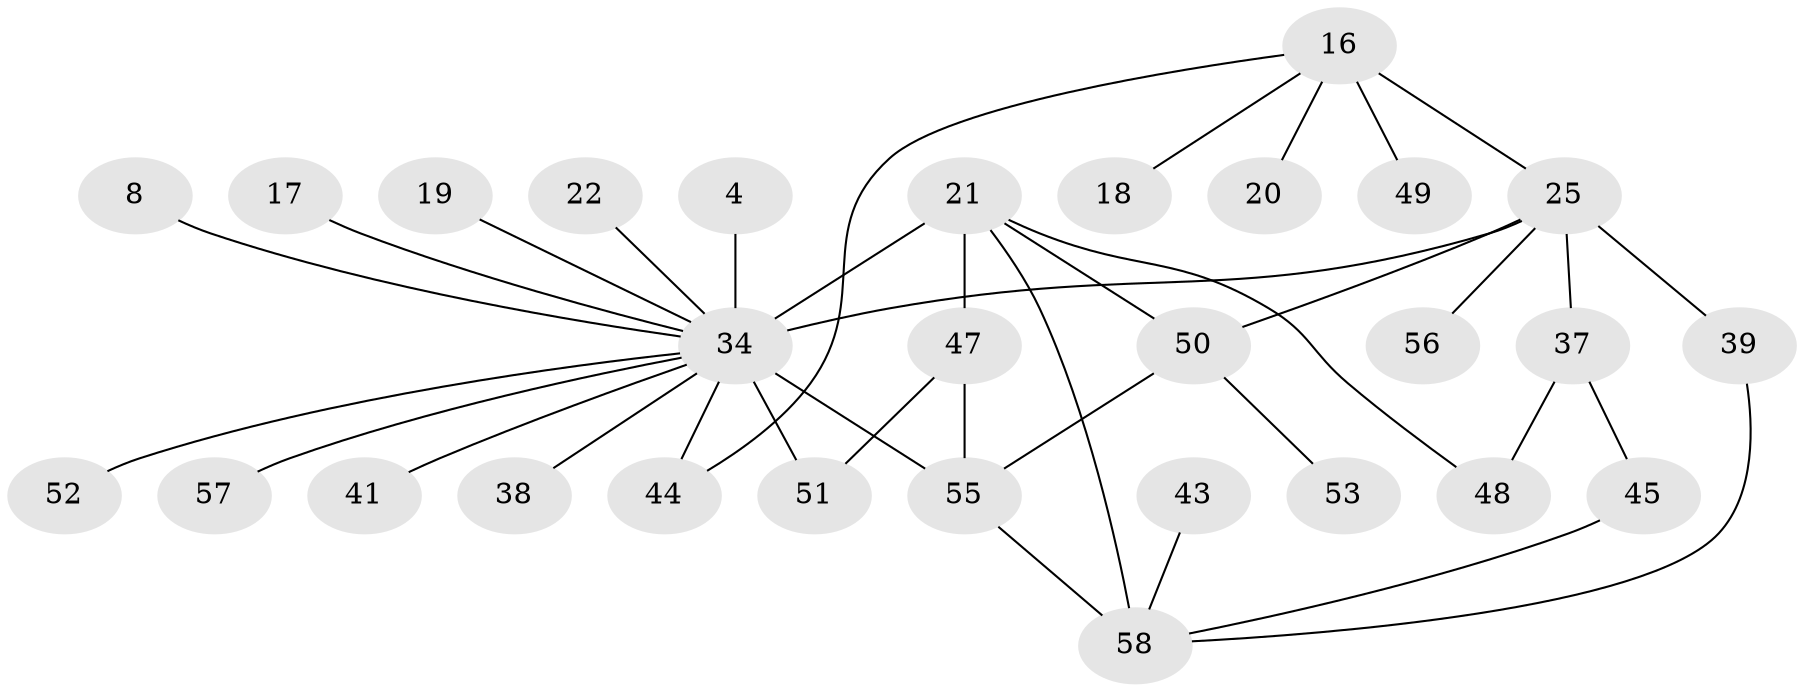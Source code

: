 // original degree distribution, {4: 0.10344827586206896, 6: 0.08620689655172414, 1: 0.3620689655172414, 3: 0.20689655172413793, 5: 0.05172413793103448, 2: 0.1896551724137931}
// Generated by graph-tools (version 1.1) at 2025/41/03/09/25 04:41:35]
// undirected, 29 vertices, 37 edges
graph export_dot {
graph [start="1"]
  node [color=gray90,style=filled];
  4;
  8;
  16;
  17;
  18;
  19;
  20;
  21 [super="+10"];
  22;
  25 [super="+13+11"];
  34 [super="+3+9"];
  37 [super="+15"];
  38;
  39;
  41 [super="+28"];
  43;
  44;
  45;
  47 [super="+26"];
  48 [super="+42+46"];
  49 [super="+40"];
  50 [super="+33"];
  51;
  52;
  53;
  55 [super="+23+14+27"];
  56;
  57 [super="+29"];
  58 [super="+35+54"];
  4 -- 34;
  8 -- 34;
  16 -- 18;
  16 -- 20;
  16 -- 44;
  16 -- 25 [weight=2];
  16 -- 49;
  17 -- 34;
  19 -- 34;
  21 -- 58 [weight=2];
  21 -- 34 [weight=3];
  21 -- 50;
  21 -- 47;
  21 -- 48;
  22 -- 34;
  25 -- 37 [weight=2];
  25 -- 39;
  25 -- 56;
  25 -- 34;
  25 -- 50;
  34 -- 38;
  34 -- 44;
  34 -- 51 [weight=2];
  34 -- 52;
  34 -- 55 [weight=3];
  34 -- 41;
  34 -- 57;
  37 -- 45;
  37 -- 48;
  39 -- 58;
  43 -- 58;
  45 -- 58;
  47 -- 51;
  47 -- 55;
  50 -- 53;
  50 -- 55;
  55 -- 58;
}
